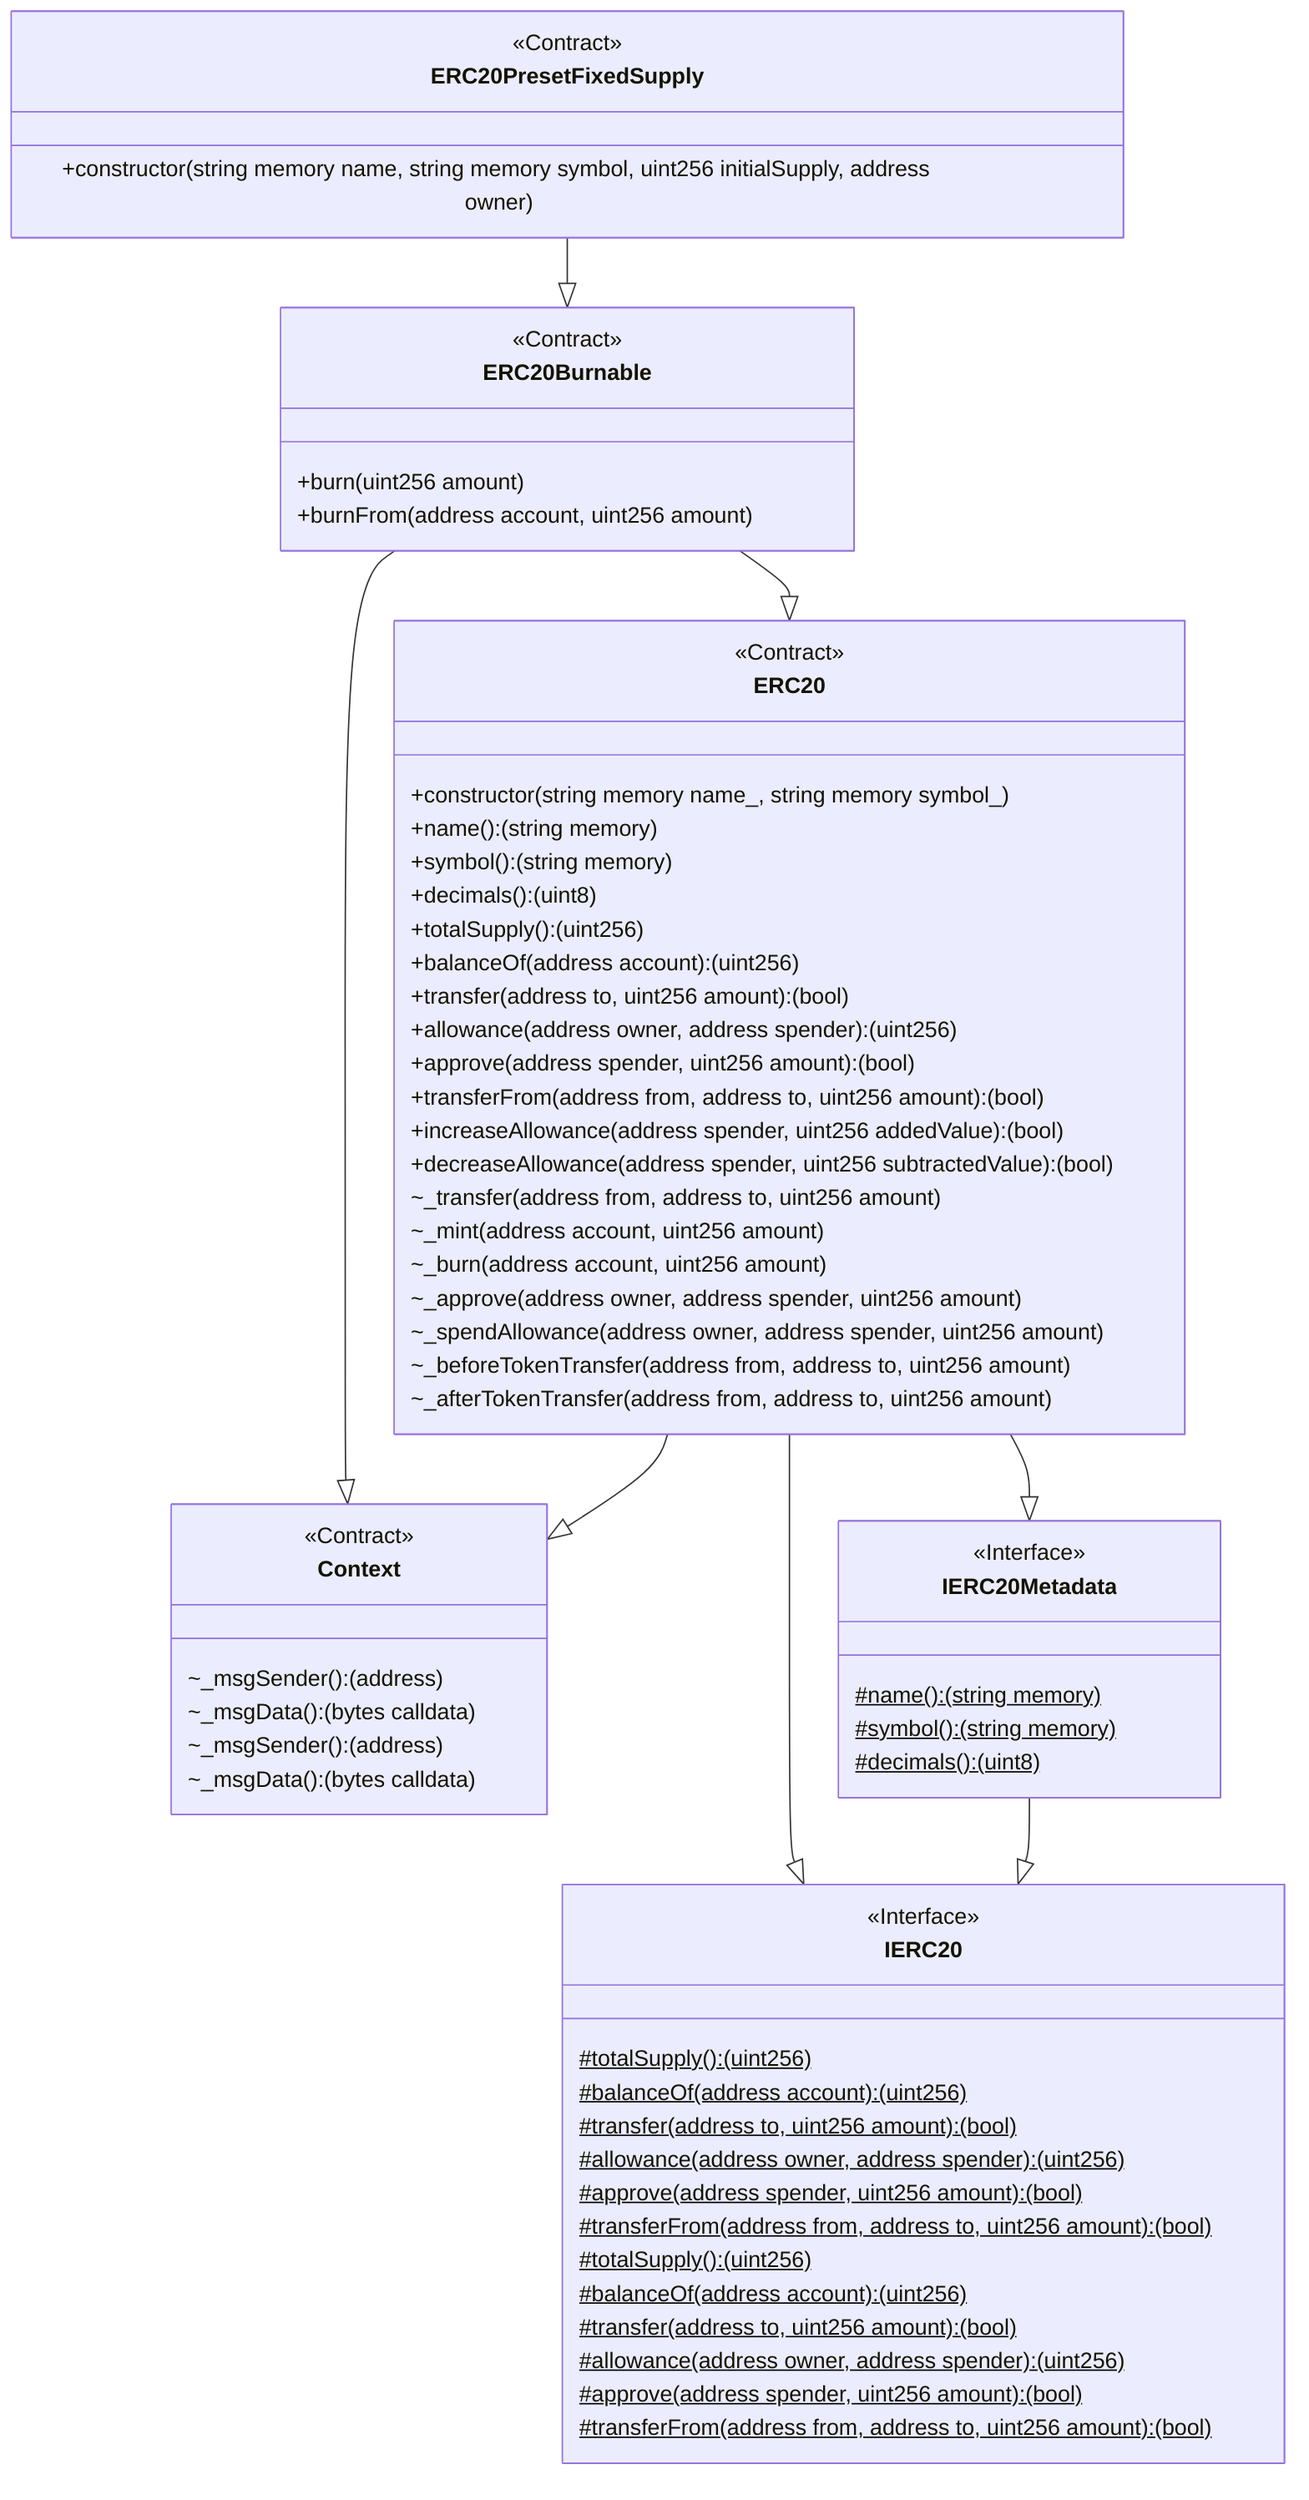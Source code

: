 classDiagram
  %% 637:387:4
  class ERC20PresetFixedSupply {
    <<Contract>>
    +constructor(string memory name, string memory symbol, uint256 initialSupply, address owner)
  }
  
  ERC20PresetFixedSupply --|> ERC20Burnable
  
  %% 419:717:2
  class ERC20Burnable {
    <<Contract>>
    +burn(uint256 amount)
    +burnFrom(address account, uint256 amount)
  }
  
  ERC20Burnable --|> Context
  
  %% 608:235:5
  class Context {
    <<Contract>>
    ~_msgSender(): (address)
    ~_msgData(): (bytes calldata)
  }
  
  ERC20Burnable --|> ERC20
  
  %% 1401:11610:0
  class ERC20 {
    <<Contract>>
    +constructor(string memory name_, string memory symbol_)
    +name(): (string memory)
    +symbol(): (string memory)
    +decimals(): (uint8)
    +totalSupply(): (uint256)
    +balanceOf(address account): (uint256)
    +transfer(address to, uint256 amount): (bool)
    +allowance(address owner, address spender): (uint256)
    +approve(address spender, uint256 amount): (bool)
    +transferFrom(address from, address to, uint256 amount): (bool)
    +increaseAllowance(address spender, uint256 addedValue): (bool)
    +decreaseAllowance(address spender, uint256 subtractedValue): (bool)
    ~_transfer(address from, address to, uint256 amount)
    ~_mint(address account, uint256 amount)
    ~_burn(address account, uint256 amount)
    ~_approve(address owner, address spender, uint256 amount)
    ~_spendAllowance(address owner, address spender, uint256 amount)
    ~_beforeTokenTransfer(address from, address to, uint256 amount)
    ~_afterTokenTransfer(address from, address to, uint256 amount)
  }
  
  ERC20 --|> Context
  
  %% 608:235:5
  class Context {
    <<Contract>>
    ~_msgSender(): (address)
    ~_msgData(): (bytes calldata)
  }
  
  ERC20 --|> IERC20
  
  %% 202:2564:1
  class IERC20 {
    <<Interface>>
    #totalSupply(): (uint256)$
    #balanceOf(address account): (uint256)$
    #transfer(address to, uint256 amount): (bool)$
    #allowance(address owner, address spender): (uint256)$
    #approve(address spender, uint256 amount): (bool)$
    #transferFrom(address from, address to, uint256 amount): (bool)$
  }
  
  ERC20 --|> IERC20Metadata
  
  %% 277:405:3
  class IERC20Metadata {
    <<Interface>>
    #name(): (string memory)$
    #symbol(): (string memory)$
    #decimals(): (uint8)$
  }
  
  IERC20Metadata --|> IERC20
  
  %% 202:2564:1
  class IERC20 {
    <<Interface>>
    #totalSupply(): (uint256)$
    #balanceOf(address account): (uint256)$
    #transfer(address to, uint256 amount): (bool)$
    #allowance(address owner, address spender): (uint256)$
    #approve(address spender, uint256 amount): (bool)$
    #transferFrom(address from, address to, uint256 amount): (bool)$
  }